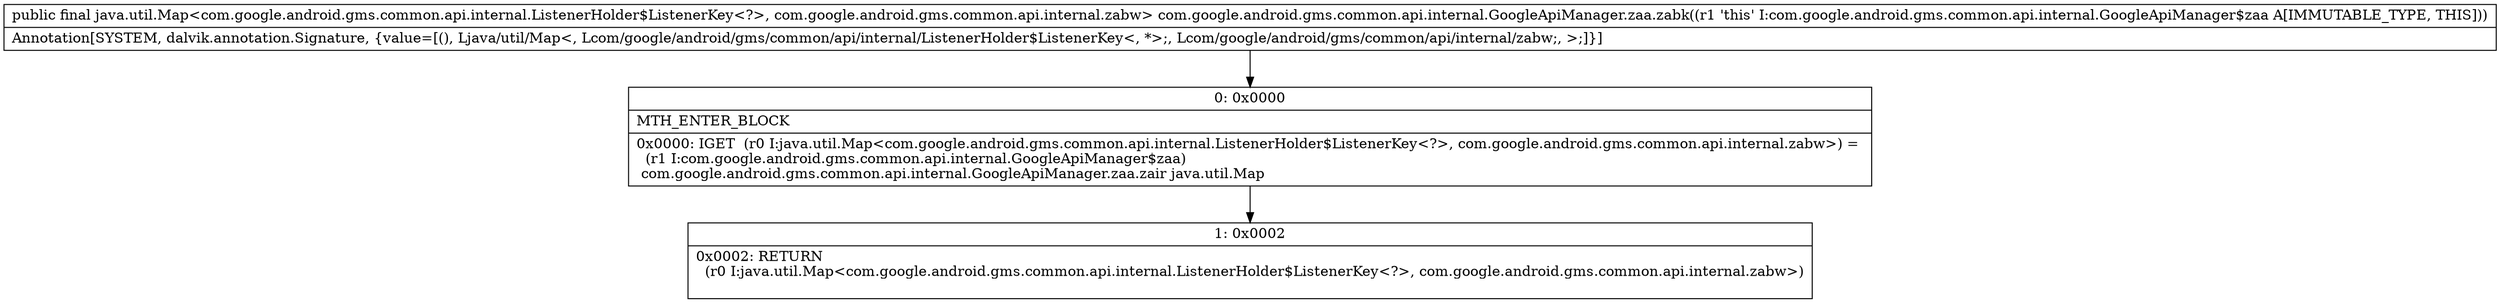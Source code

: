 digraph "CFG forcom.google.android.gms.common.api.internal.GoogleApiManager.zaa.zabk()Ljava\/util\/Map;" {
Node_0 [shape=record,label="{0\:\ 0x0000|MTH_ENTER_BLOCK\l|0x0000: IGET  (r0 I:java.util.Map\<com.google.android.gms.common.api.internal.ListenerHolder$ListenerKey\<?\>, com.google.android.gms.common.api.internal.zabw\>) = \l  (r1 I:com.google.android.gms.common.api.internal.GoogleApiManager$zaa)\l com.google.android.gms.common.api.internal.GoogleApiManager.zaa.zair java.util.Map \l}"];
Node_1 [shape=record,label="{1\:\ 0x0002|0x0002: RETURN  \l  (r0 I:java.util.Map\<com.google.android.gms.common.api.internal.ListenerHolder$ListenerKey\<?\>, com.google.android.gms.common.api.internal.zabw\>)\l \l}"];
MethodNode[shape=record,label="{public final java.util.Map\<com.google.android.gms.common.api.internal.ListenerHolder$ListenerKey\<?\>, com.google.android.gms.common.api.internal.zabw\> com.google.android.gms.common.api.internal.GoogleApiManager.zaa.zabk((r1 'this' I:com.google.android.gms.common.api.internal.GoogleApiManager$zaa A[IMMUTABLE_TYPE, THIS]))  | Annotation[SYSTEM, dalvik.annotation.Signature, \{value=[(), Ljava\/util\/Map\<, Lcom\/google\/android\/gms\/common\/api\/internal\/ListenerHolder$ListenerKey\<, *\>;, Lcom\/google\/android\/gms\/common\/api\/internal\/zabw;, \>;]\}]\l}"];
MethodNode -> Node_0;
Node_0 -> Node_1;
}

